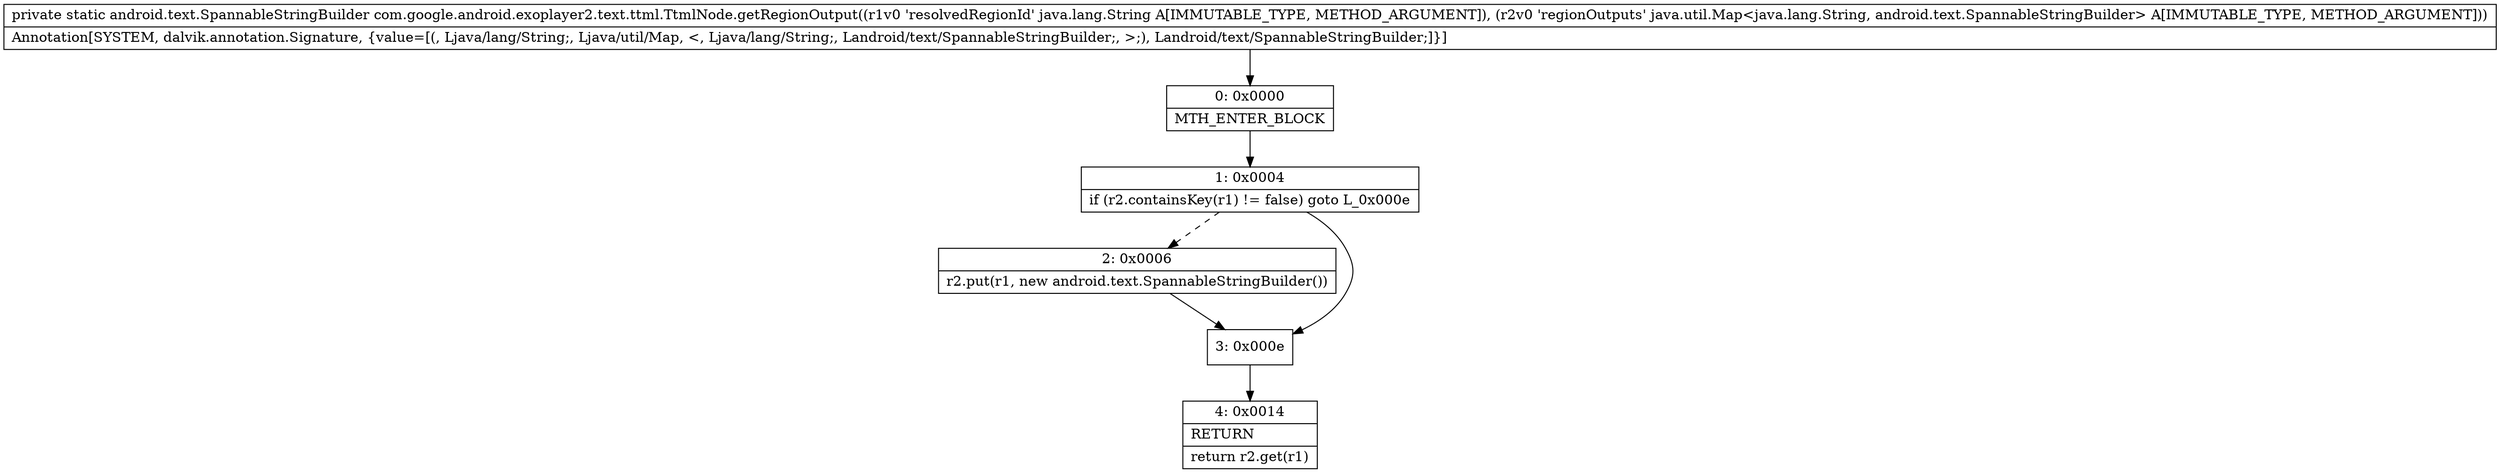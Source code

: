 digraph "CFG forcom.google.android.exoplayer2.text.ttml.TtmlNode.getRegionOutput(Ljava\/lang\/String;Ljava\/util\/Map;)Landroid\/text\/SpannableStringBuilder;" {
Node_0 [shape=record,label="{0\:\ 0x0000|MTH_ENTER_BLOCK\l}"];
Node_1 [shape=record,label="{1\:\ 0x0004|if (r2.containsKey(r1) != false) goto L_0x000e\l}"];
Node_2 [shape=record,label="{2\:\ 0x0006|r2.put(r1, new android.text.SpannableStringBuilder())\l}"];
Node_3 [shape=record,label="{3\:\ 0x000e}"];
Node_4 [shape=record,label="{4\:\ 0x0014|RETURN\l|return r2.get(r1)\l}"];
MethodNode[shape=record,label="{private static android.text.SpannableStringBuilder com.google.android.exoplayer2.text.ttml.TtmlNode.getRegionOutput((r1v0 'resolvedRegionId' java.lang.String A[IMMUTABLE_TYPE, METHOD_ARGUMENT]), (r2v0 'regionOutputs' java.util.Map\<java.lang.String, android.text.SpannableStringBuilder\> A[IMMUTABLE_TYPE, METHOD_ARGUMENT]))  | Annotation[SYSTEM, dalvik.annotation.Signature, \{value=[(, Ljava\/lang\/String;, Ljava\/util\/Map, \<, Ljava\/lang\/String;, Landroid\/text\/SpannableStringBuilder;, \>;), Landroid\/text\/SpannableStringBuilder;]\}]\l}"];
MethodNode -> Node_0;
Node_0 -> Node_1;
Node_1 -> Node_2[style=dashed];
Node_1 -> Node_3;
Node_2 -> Node_3;
Node_3 -> Node_4;
}

